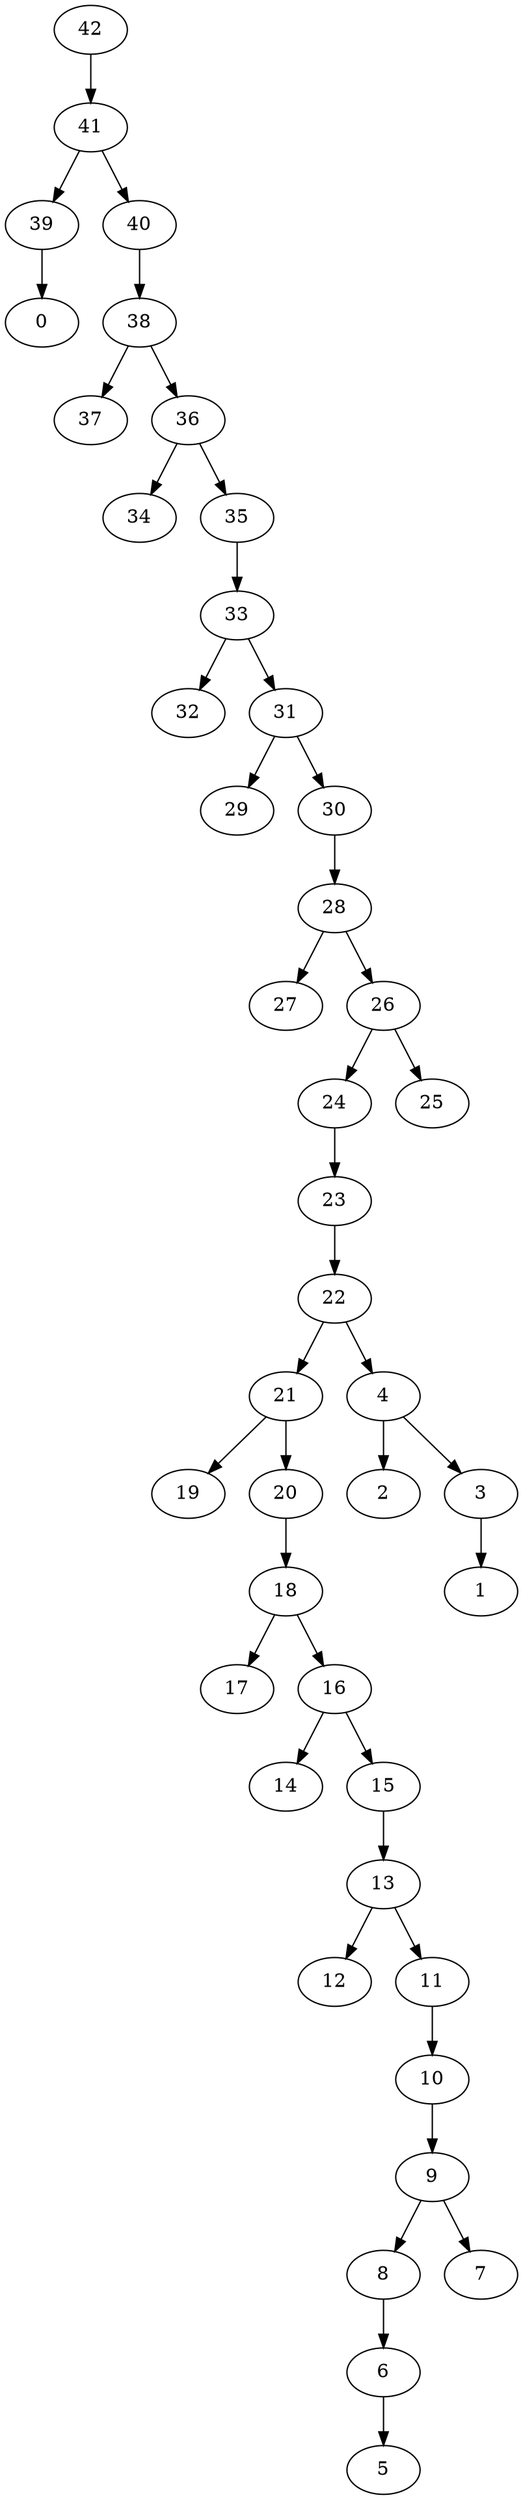 digraph DBAccess { 
  42 -> 41;
  41 -> 39;
  39 -> 0;
  41 -> 40;
  40 -> 38;
  38 -> 37;
  38 -> 36;
  36 -> 34;
  36 -> 35;
  35 -> 33;
  33 -> 32;
  33 -> 31;
  31 -> 29;
  31 -> 30;
  30 -> 28;
  28 -> 27;
  28 -> 26;
  26 -> 24;
  24 -> 23;
  23 -> 22;
  22 -> 21;
  21 -> 19;
  21 -> 20;
  20 -> 18;
  18 -> 17;
  18 -> 16;
  16 -> 14;
  16 -> 15;
  15 -> 13;
  13 -> 12;
  13 -> 11;
  11 -> 10;
  10 -> 9;
  9 -> 8;
  8 -> 6;
  6 -> 5;
  9 -> 7;
  22 -> 4;
  4 -> 2;
  4 -> 3;
  3 -> 1;
  26 -> 25;
}
